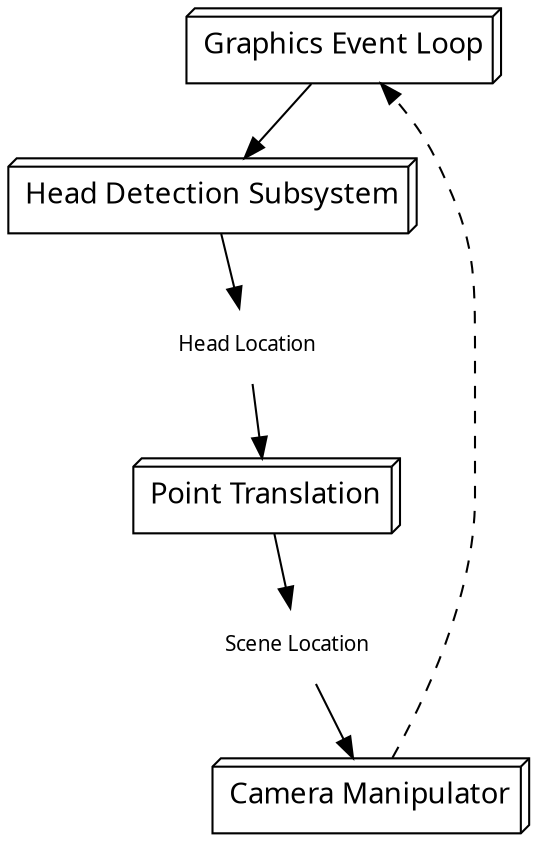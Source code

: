 digraph facearch {
	node [shape="box3d",fontname="sans"];

	eventloop [label="Graphics Event Loop"];
	head [label="Head Detection Subsystem"];
	translate [label="Point Translation"];
	display [label="Camera Manipulator"];
	
	node [shape="none",fontsize=10];
	
	headloc [label="Head Location"];
	sceneloc [label="Scene Location"];

	eventloop -> head;
	head -> headloc;
	headloc -> translate;
	translate -> sceneloc;
	sceneloc -> display;
	display -> eventloop [style="dashed"];
	
}